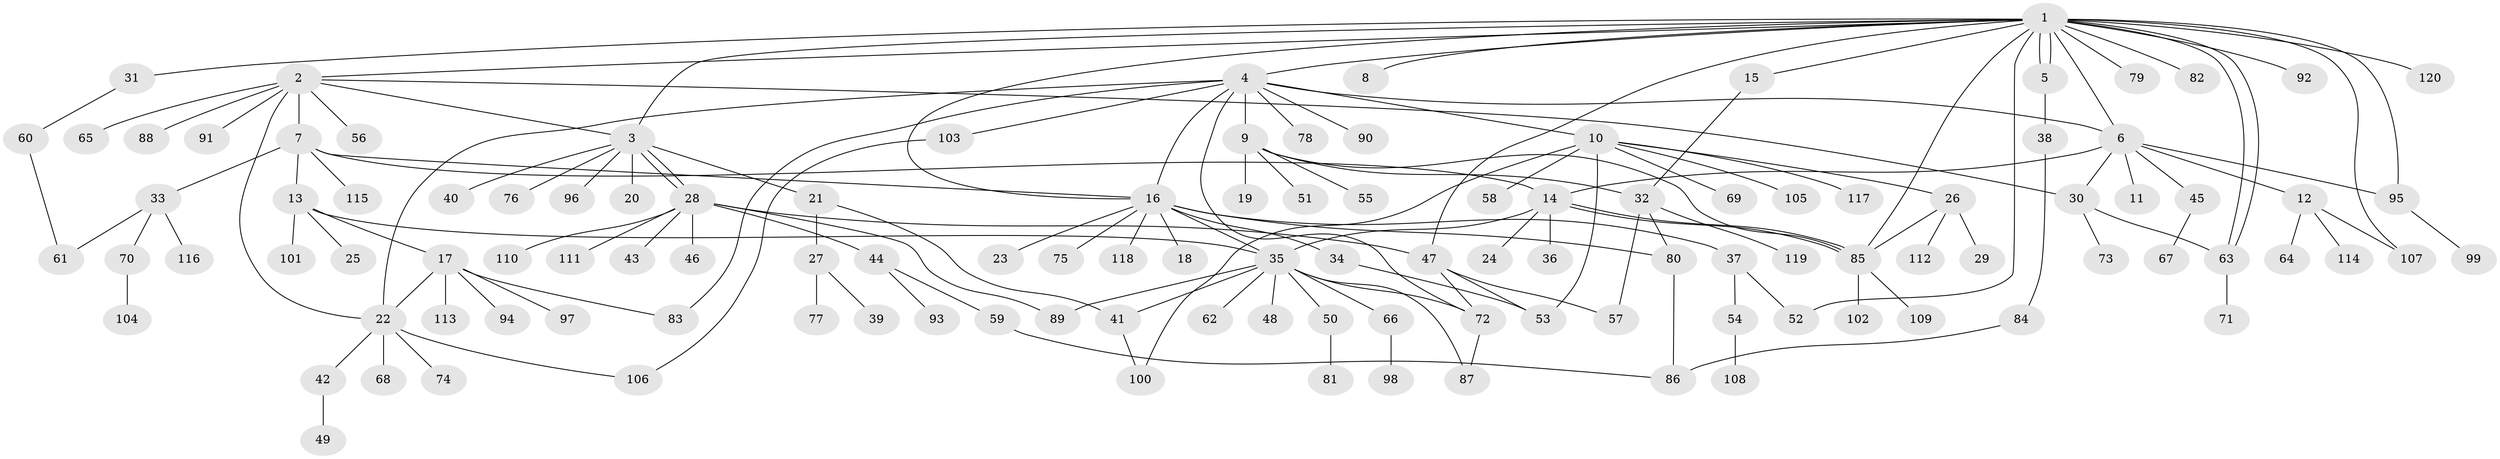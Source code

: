 // Generated by graph-tools (version 1.1) at 2025/11/02/27/25 16:11:14]
// undirected, 120 vertices, 157 edges
graph export_dot {
graph [start="1"]
  node [color=gray90,style=filled];
  1;
  2;
  3;
  4;
  5;
  6;
  7;
  8;
  9;
  10;
  11;
  12;
  13;
  14;
  15;
  16;
  17;
  18;
  19;
  20;
  21;
  22;
  23;
  24;
  25;
  26;
  27;
  28;
  29;
  30;
  31;
  32;
  33;
  34;
  35;
  36;
  37;
  38;
  39;
  40;
  41;
  42;
  43;
  44;
  45;
  46;
  47;
  48;
  49;
  50;
  51;
  52;
  53;
  54;
  55;
  56;
  57;
  58;
  59;
  60;
  61;
  62;
  63;
  64;
  65;
  66;
  67;
  68;
  69;
  70;
  71;
  72;
  73;
  74;
  75;
  76;
  77;
  78;
  79;
  80;
  81;
  82;
  83;
  84;
  85;
  86;
  87;
  88;
  89;
  90;
  91;
  92;
  93;
  94;
  95;
  96;
  97;
  98;
  99;
  100;
  101;
  102;
  103;
  104;
  105;
  106;
  107;
  108;
  109;
  110;
  111;
  112;
  113;
  114;
  115;
  116;
  117;
  118;
  119;
  120;
  1 -- 2;
  1 -- 3;
  1 -- 4;
  1 -- 5;
  1 -- 5;
  1 -- 6;
  1 -- 8;
  1 -- 15;
  1 -- 16;
  1 -- 31;
  1 -- 47;
  1 -- 52;
  1 -- 63;
  1 -- 63;
  1 -- 79;
  1 -- 82;
  1 -- 85;
  1 -- 92;
  1 -- 95;
  1 -- 107;
  1 -- 120;
  2 -- 3;
  2 -- 7;
  2 -- 22;
  2 -- 30;
  2 -- 56;
  2 -- 65;
  2 -- 88;
  2 -- 91;
  3 -- 20;
  3 -- 21;
  3 -- 28;
  3 -- 28;
  3 -- 40;
  3 -- 76;
  3 -- 96;
  4 -- 6;
  4 -- 9;
  4 -- 10;
  4 -- 16;
  4 -- 22;
  4 -- 72;
  4 -- 78;
  4 -- 83;
  4 -- 90;
  4 -- 103;
  5 -- 38;
  6 -- 11;
  6 -- 12;
  6 -- 14;
  6 -- 30;
  6 -- 45;
  6 -- 95;
  7 -- 13;
  7 -- 14;
  7 -- 16;
  7 -- 33;
  7 -- 115;
  9 -- 19;
  9 -- 32;
  9 -- 51;
  9 -- 55;
  9 -- 85;
  10 -- 26;
  10 -- 53;
  10 -- 58;
  10 -- 69;
  10 -- 100;
  10 -- 105;
  10 -- 117;
  12 -- 64;
  12 -- 107;
  12 -- 114;
  13 -- 17;
  13 -- 25;
  13 -- 35;
  13 -- 101;
  14 -- 24;
  14 -- 35;
  14 -- 36;
  14 -- 85;
  14 -- 85;
  15 -- 32;
  16 -- 18;
  16 -- 23;
  16 -- 34;
  16 -- 35;
  16 -- 37;
  16 -- 75;
  16 -- 80;
  16 -- 118;
  17 -- 22;
  17 -- 83;
  17 -- 94;
  17 -- 97;
  17 -- 113;
  21 -- 27;
  21 -- 41;
  22 -- 42;
  22 -- 68;
  22 -- 74;
  22 -- 106;
  26 -- 29;
  26 -- 85;
  26 -- 112;
  27 -- 39;
  27 -- 77;
  28 -- 43;
  28 -- 44;
  28 -- 46;
  28 -- 47;
  28 -- 89;
  28 -- 110;
  28 -- 111;
  30 -- 63;
  30 -- 73;
  31 -- 60;
  32 -- 57;
  32 -- 80;
  32 -- 119;
  33 -- 61;
  33 -- 70;
  33 -- 116;
  34 -- 53;
  35 -- 41;
  35 -- 48;
  35 -- 50;
  35 -- 62;
  35 -- 66;
  35 -- 72;
  35 -- 87;
  35 -- 89;
  37 -- 52;
  37 -- 54;
  38 -- 84;
  41 -- 100;
  42 -- 49;
  44 -- 59;
  44 -- 93;
  45 -- 67;
  47 -- 53;
  47 -- 57;
  47 -- 72;
  50 -- 81;
  54 -- 108;
  59 -- 86;
  60 -- 61;
  63 -- 71;
  66 -- 98;
  70 -- 104;
  72 -- 87;
  80 -- 86;
  84 -- 86;
  85 -- 102;
  85 -- 109;
  95 -- 99;
  103 -- 106;
}
